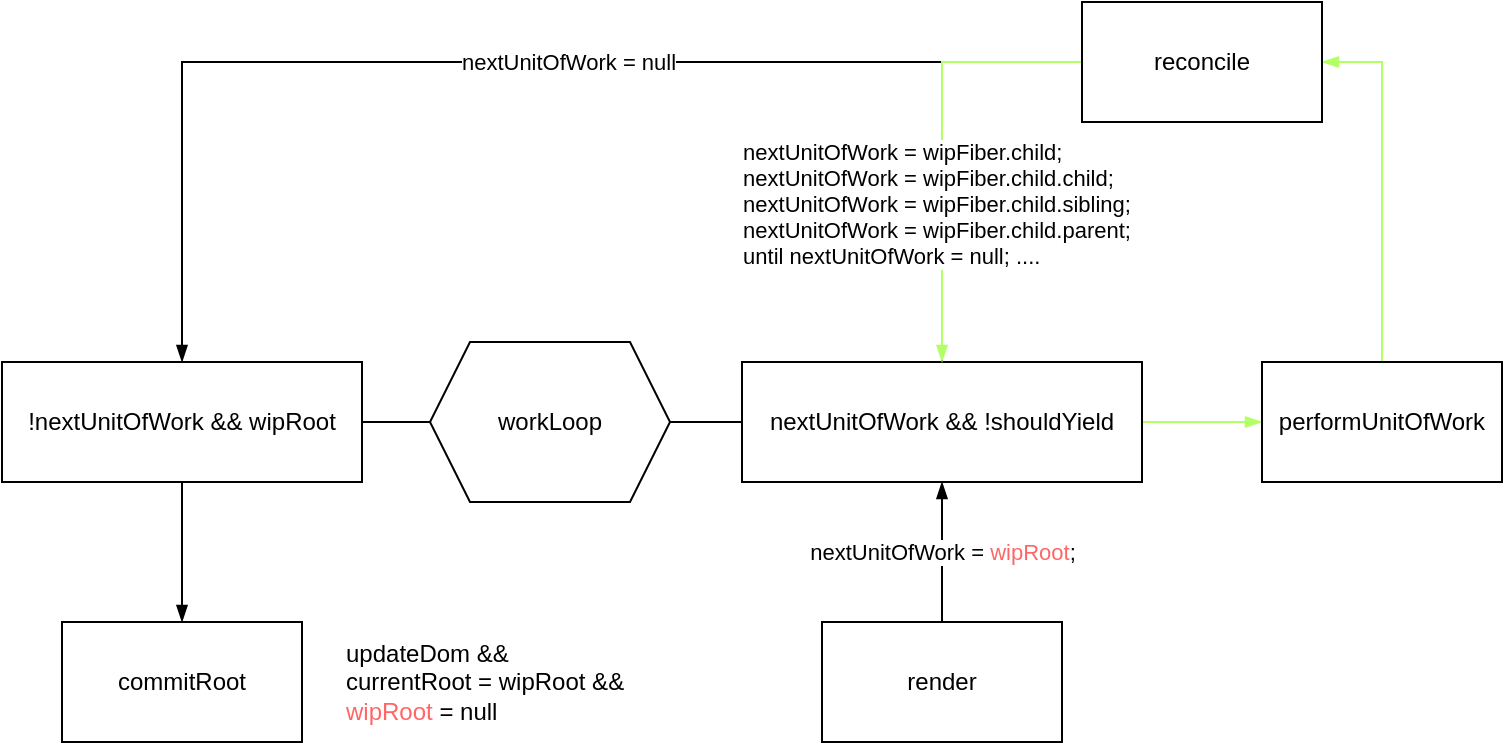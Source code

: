 <mxfile>
    <diagram id="pEF4fYL8xBwGE1oFJPZS" name="main">
        <mxGraphModel dx="990" dy="815" grid="1" gridSize="10" guides="1" tooltips="1" connect="1" arrows="1" fold="1" page="1" pageScale="1" pageWidth="827" pageHeight="1169" math="0" shadow="0">
            <root>
                <mxCell id="0"/>
                <mxCell id="1" parent="0"/>
                <mxCell id="6" style="edgeStyle=orthogonalEdgeStyle;rounded=0;orthogonalLoop=1;jettySize=auto;html=1;exitX=0;exitY=0.5;exitDx=0;exitDy=0;entryX=1;entryY=0.5;entryDx=0;entryDy=0;endArrow=none;endFill=0;" parent="1" source="3" target="4" edge="1">
                    <mxGeometry relative="1" as="geometry"/>
                </mxCell>
                <mxCell id="7" style="edgeStyle=orthogonalEdgeStyle;rounded=0;orthogonalLoop=1;jettySize=auto;html=1;exitX=1;exitY=0.5;exitDx=0;exitDy=0;entryX=0;entryY=0.5;entryDx=0;entryDy=0;endArrow=none;endFill=0;" parent="1" source="3" target="5" edge="1">
                    <mxGeometry relative="1" as="geometry"/>
                </mxCell>
                <mxCell id="3" value="workLoop" style="shape=hexagon;perimeter=hexagonPerimeter2;whiteSpace=wrap;html=1;fixedSize=1;" parent="1" vertex="1">
                    <mxGeometry x="354" y="230" width="120" height="80" as="geometry"/>
                </mxCell>
                <mxCell id="19" style="edgeStyle=orthogonalEdgeStyle;rounded=0;orthogonalLoop=1;jettySize=auto;html=1;exitX=0.5;exitY=1;exitDx=0;exitDy=0;entryX=0.5;entryY=0;entryDx=0;entryDy=0;endArrow=blockThin;endFill=1;" parent="1" source="4" target="18" edge="1">
                    <mxGeometry relative="1" as="geometry"/>
                </mxCell>
                <mxCell id="4" value="!nextUnitOfWork &amp;amp;&amp;amp; wipRoot" style="rounded=0;whiteSpace=wrap;html=1;" parent="1" vertex="1">
                    <mxGeometry x="140" y="240" width="180" height="60" as="geometry"/>
                </mxCell>
                <mxCell id="12" style="edgeStyle=orthogonalEdgeStyle;rounded=0;orthogonalLoop=1;jettySize=auto;html=1;exitX=1;exitY=0.5;exitDx=0;exitDy=0;entryX=0;entryY=0.5;entryDx=0;entryDy=0;endArrow=blockThin;endFill=1;fillColor=#fad7ac;strokeColor=#B3FF66;" parent="1" source="5" target="10" edge="1">
                    <mxGeometry relative="1" as="geometry"/>
                </mxCell>
                <mxCell id="16" style="edgeStyle=orthogonalEdgeStyle;rounded=0;orthogonalLoop=1;jettySize=auto;html=1;exitX=0.5;exitY=0;exitDx=0;exitDy=0;entryX=0.5;entryY=0;entryDx=0;entryDy=0;endArrow=blockThin;endFill=1;" parent="1" source="5" target="4" edge="1">
                    <mxGeometry relative="1" as="geometry">
                        <Array as="points">
                            <mxPoint x="610" y="90"/>
                            <mxPoint x="230" y="90"/>
                        </Array>
                    </mxGeometry>
                </mxCell>
                <mxCell id="17" value="nextUnitOfWork = null" style="edgeLabel;html=1;align=center;verticalAlign=middle;resizable=0;points=[];" parent="16" vertex="1" connectable="0">
                    <mxGeometry x="-0.009" relative="1" as="geometry">
                        <mxPoint as="offset"/>
                    </mxGeometry>
                </mxCell>
                <mxCell id="5" value="nextUnitOfWork &amp;amp;&amp;amp; !shouldYield" style="rounded=0;whiteSpace=wrap;html=1;" parent="1" vertex="1">
                    <mxGeometry x="510" y="240" width="200" height="60" as="geometry"/>
                </mxCell>
                <mxCell id="9" value="nextUnitOfWork = &lt;font color=&quot;#ff6666&quot;&gt;wipRoot&lt;/font&gt;;" style="edgeStyle=orthogonalEdgeStyle;rounded=0;orthogonalLoop=1;jettySize=auto;html=1;exitX=0.5;exitY=0;exitDx=0;exitDy=0;entryX=0.5;entryY=1;entryDx=0;entryDy=0;endArrow=blockThin;endFill=1;" parent="1" source="8" target="5" edge="1">
                    <mxGeometry relative="1" as="geometry"/>
                </mxCell>
                <mxCell id="8" value="render" style="rounded=0;whiteSpace=wrap;html=1;" parent="1" vertex="1">
                    <mxGeometry x="550" y="370" width="120" height="60" as="geometry"/>
                </mxCell>
                <mxCell id="13" style="edgeStyle=orthogonalEdgeStyle;rounded=0;orthogonalLoop=1;jettySize=auto;html=1;exitX=0.5;exitY=0;exitDx=0;exitDy=0;entryX=1;entryY=0.5;entryDx=0;entryDy=0;endArrow=blockThin;endFill=1;fillColor=#fad7ac;strokeColor=#B3FF66;" parent="1" source="10" target="11" edge="1">
                    <mxGeometry relative="1" as="geometry"/>
                </mxCell>
                <mxCell id="10" value="performUnitOfWork" style="rounded=0;whiteSpace=wrap;html=1;" parent="1" vertex="1">
                    <mxGeometry x="770" y="240" width="120" height="60" as="geometry"/>
                </mxCell>
                <mxCell id="14" style="edgeStyle=orthogonalEdgeStyle;rounded=0;orthogonalLoop=1;jettySize=auto;html=1;exitX=0;exitY=0.5;exitDx=0;exitDy=0;entryX=0.5;entryY=0;entryDx=0;entryDy=0;endArrow=blockThin;endFill=1;fillColor=#fad7ac;strokeColor=#B3FF66;" parent="1" source="11" target="5" edge="1">
                    <mxGeometry relative="1" as="geometry"/>
                </mxCell>
                <mxCell id="15" value="&lt;div style=&quot;text-align: left&quot;&gt;nextUnitOfWork = wipFiber.child;&lt;/div&gt;&lt;div style=&quot;text-align: left&quot;&gt;nextUnitOfWork = wipFiber.child.child;&lt;/div&gt;&lt;div style=&quot;text-align: left&quot;&gt;nextUnitOfWork = wipFiber.child.sibling;&lt;/div&gt;&lt;div style=&quot;text-align: left&quot;&gt;nextUnitOfWork = wipFiber.child.parent;&lt;/div&gt;&lt;div style=&quot;text-align: left&quot;&gt;until nextUnitOfWork = null; ....&lt;/div&gt;" style="edgeLabel;html=1;align=center;verticalAlign=middle;resizable=0;points=[];" parent="14" vertex="1" connectable="0">
                    <mxGeometry x="0.282" y="-3" relative="1" as="geometry">
                        <mxPoint as="offset"/>
                    </mxGeometry>
                </mxCell>
                <mxCell id="11" value="reconcile" style="rounded=0;whiteSpace=wrap;html=1;" parent="1" vertex="1">
                    <mxGeometry x="680" y="60" width="120" height="60" as="geometry"/>
                </mxCell>
                <mxCell id="18" value="commitRoot" style="rounded=0;whiteSpace=wrap;html=1;" parent="1" vertex="1">
                    <mxGeometry x="170" y="370" width="120" height="60" as="geometry"/>
                </mxCell>
                <mxCell id="24" value="updateDom &amp;amp;&amp;amp;&lt;br&gt;currentRoot = wipRoot &amp;amp;&amp;amp;&lt;br&gt;&lt;font color=&quot;#ff6666&quot;&gt;wipRoot&lt;/font&gt; = null" style="text;html=1;strokeColor=none;fillColor=none;align=left;verticalAlign=middle;whiteSpace=wrap;rounded=0;" parent="1" vertex="1">
                    <mxGeometry x="310" y="365" width="150" height="70" as="geometry"/>
                </mxCell>
            </root>
        </mxGraphModel>
    </diagram>
</mxfile>
